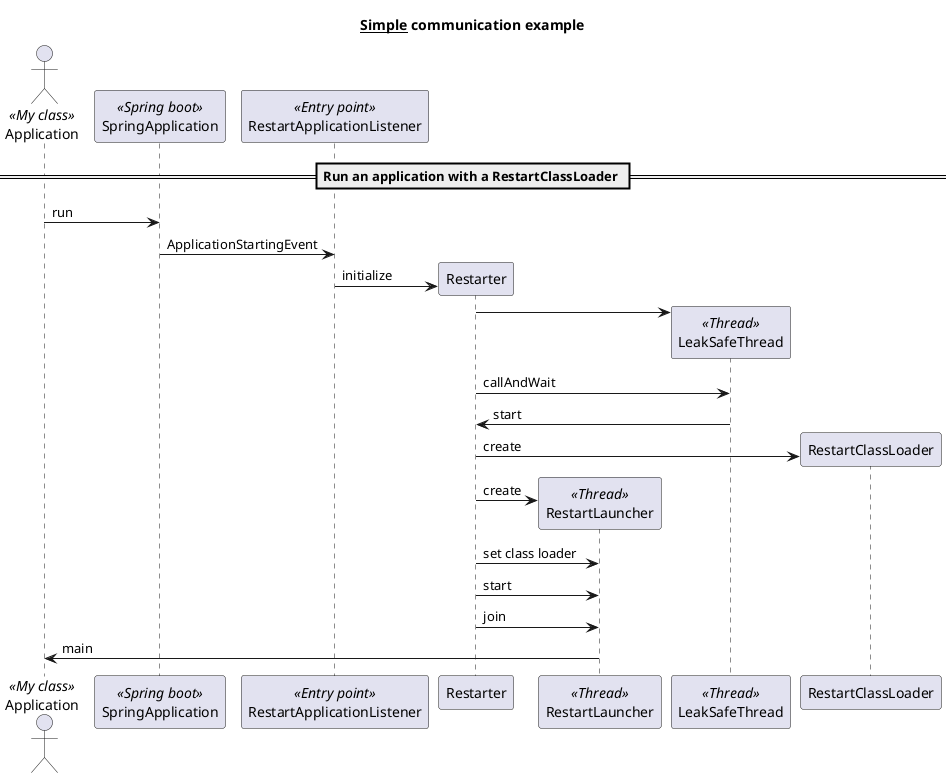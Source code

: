 'https://plantuml.com/sequence-diagram

@startuml

title __Simple__ **communication** example

actor Application <<My class>>
participant SpringApplication << Spring boot>>
participant RestartApplicationListener << Entry point >>
participant Restarter
participant RestartLauncher << Thread >>
participant LeakSafeThread << Thread >>

== Run an application with a RestartClassLoader ==

Application -> SpringApplication : run
SpringApplication -> RestartApplicationListener : ApplicationStartingEvent
RestartApplicationListener -> Restarter ** : initialize
Restarter -> LeakSafeThread ** :
Restarter -> LeakSafeThread : callAndWait
LeakSafeThread -> Restarter : start
Restarter -> RestartClassLoader ** : create
Restarter -> RestartLauncher ** : create
Restarter -> RestartLauncher :  set class loader
Restarter -> RestartLauncher :  start
Restarter -> RestartLauncher :  join
RestartLauncher -> Application : main

@enduml

@startuml

== Watch file change ==

'SpringApplication -> FileSystemWatcher **
'SpringApplication -> ClassPathFileSystemWatcher **
'SpringApplication -> RestartingClassPathChangeChangedEventListener **
'RestartingClassPathChangeChangedEventListener -> FileWatchingFailureHandler **
FileSystemWatcher -> Watcher **
FileSystemWatcher -> Thread ** : watcher
FileSystemWatcher -> Thread : start


'RestartingClassPathChangeChangedEventListener -> Restarter : restart
'ClassPathFileSystemWatcher -> FileSystemWatcher
'FileSystemWatcher -> Watcher: start new thread

@enduml


